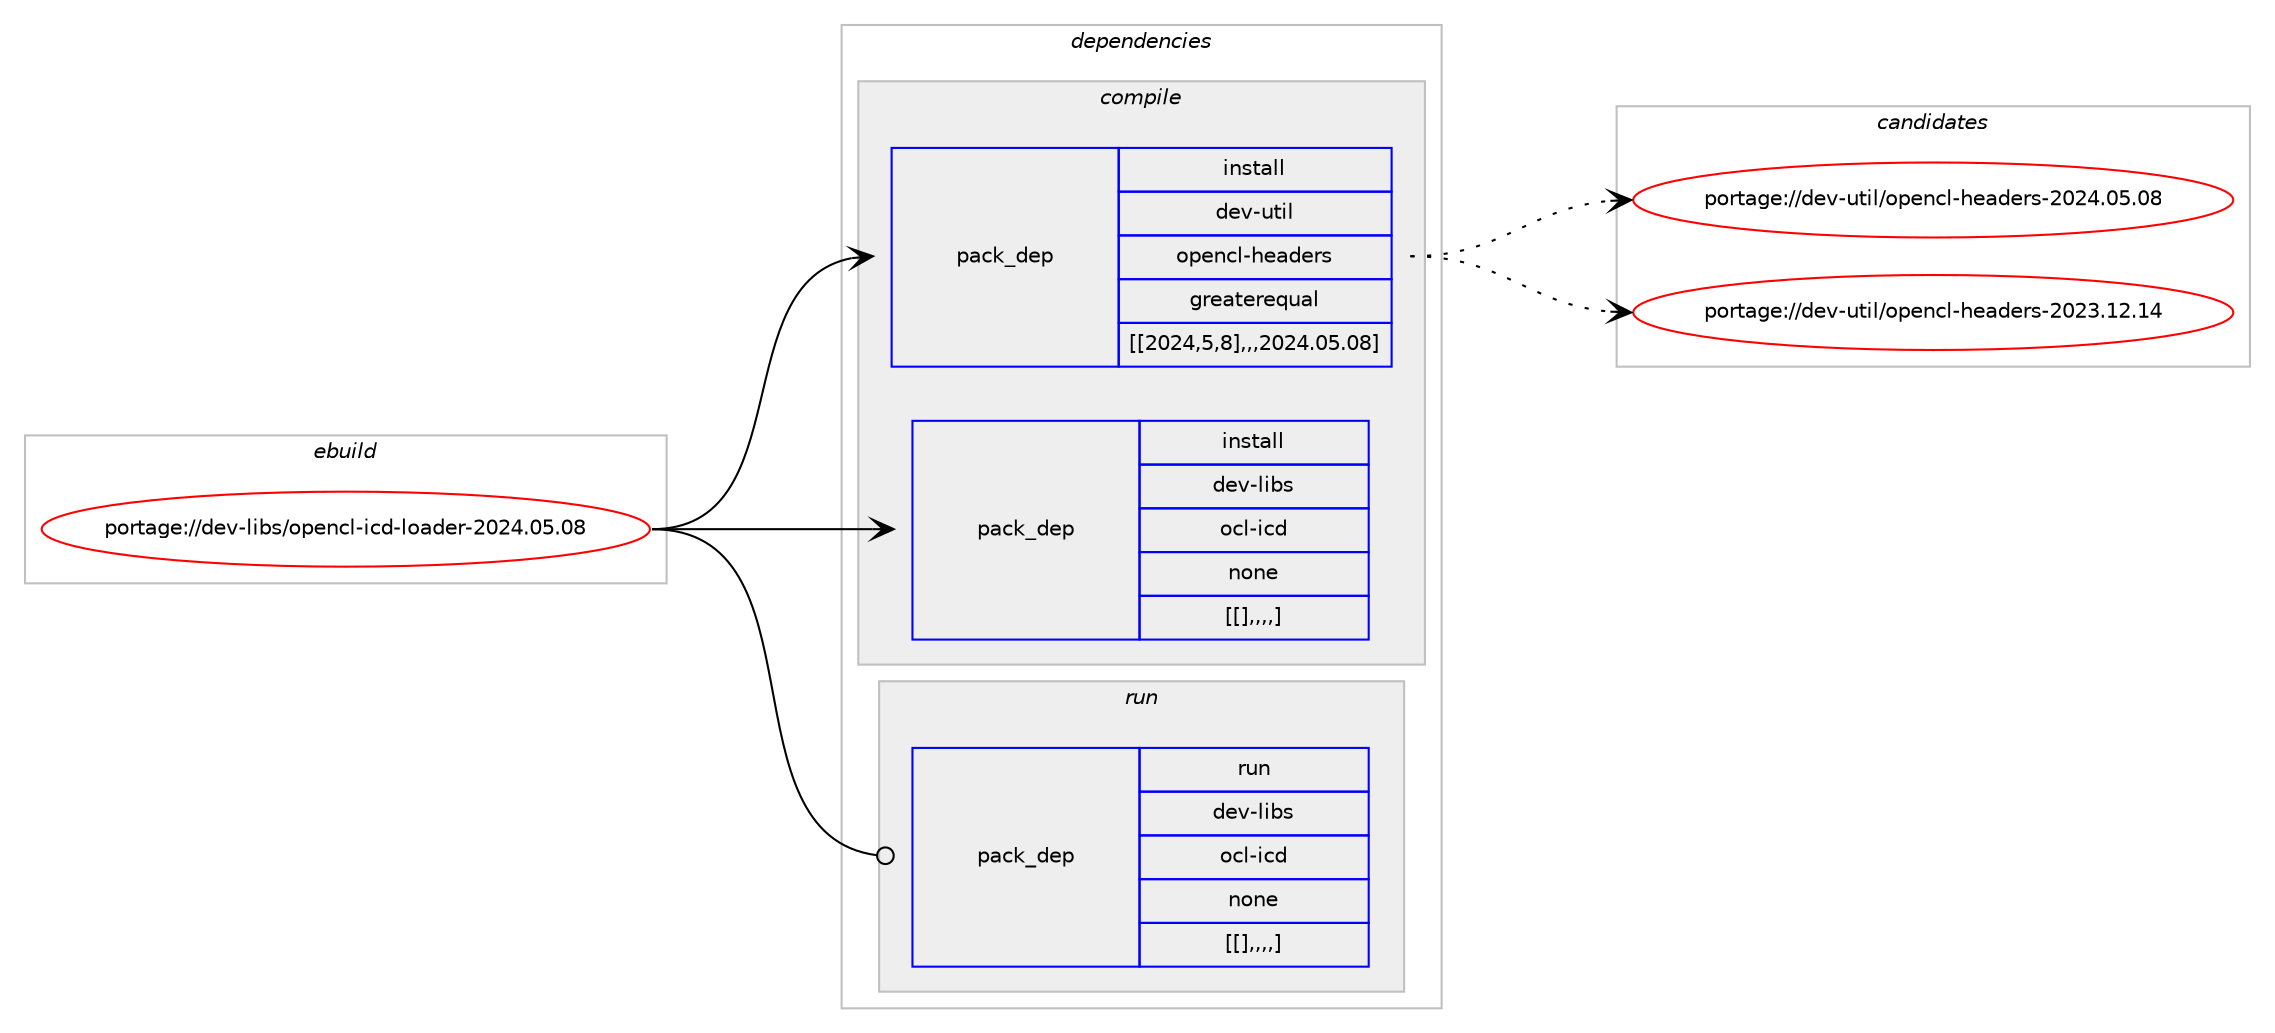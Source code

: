 digraph prolog {

# *************
# Graph options
# *************

newrank=true;
concentrate=true;
compound=true;
graph [rankdir=LR,fontname=Helvetica,fontsize=10,ranksep=1.5];#, ranksep=2.5, nodesep=0.2];
edge  [arrowhead=vee];
node  [fontname=Helvetica,fontsize=10];

# **********
# The ebuild
# **********

subgraph cluster_leftcol {
color=gray;
label=<<i>ebuild</i>>;
id [label="portage://dev-libs/opencl-icd-loader-2024.05.08", color=red, width=4, href="../dev-libs/opencl-icd-loader-2024.05.08.svg"];
}

# ****************
# The dependencies
# ****************

subgraph cluster_midcol {
color=gray;
label=<<i>dependencies</i>>;
subgraph cluster_compile {
fillcolor="#eeeeee";
style=filled;
label=<<i>compile</i>>;
subgraph pack84181 {
dependency113963 [label=<<TABLE BORDER="0" CELLBORDER="1" CELLSPACING="0" CELLPADDING="4" WIDTH="220"><TR><TD ROWSPAN="6" CELLPADDING="30">pack_dep</TD></TR><TR><TD WIDTH="110">install</TD></TR><TR><TD>dev-util</TD></TR><TR><TD>opencl-headers</TD></TR><TR><TD>greaterequal</TD></TR><TR><TD>[[2024,5,8],,,2024.05.08]</TD></TR></TABLE>>, shape=none, color=blue];
}
id:e -> dependency113963:w [weight=20,style="solid",arrowhead="vee"];
subgraph pack84182 {
dependency113964 [label=<<TABLE BORDER="0" CELLBORDER="1" CELLSPACING="0" CELLPADDING="4" WIDTH="220"><TR><TD ROWSPAN="6" CELLPADDING="30">pack_dep</TD></TR><TR><TD WIDTH="110">install</TD></TR><TR><TD>dev-libs</TD></TR><TR><TD>ocl-icd</TD></TR><TR><TD>none</TD></TR><TR><TD>[[],,,,]</TD></TR></TABLE>>, shape=none, color=blue];
}
id:e -> dependency113964:w [weight=20,style="solid",arrowhead="vee"];
}
subgraph cluster_compileandrun {
fillcolor="#eeeeee";
style=filled;
label=<<i>compile and run</i>>;
}
subgraph cluster_run {
fillcolor="#eeeeee";
style=filled;
label=<<i>run</i>>;
subgraph pack84183 {
dependency113965 [label=<<TABLE BORDER="0" CELLBORDER="1" CELLSPACING="0" CELLPADDING="4" WIDTH="220"><TR><TD ROWSPAN="6" CELLPADDING="30">pack_dep</TD></TR><TR><TD WIDTH="110">run</TD></TR><TR><TD>dev-libs</TD></TR><TR><TD>ocl-icd</TD></TR><TR><TD>none</TD></TR><TR><TD>[[],,,,]</TD></TR></TABLE>>, shape=none, color=blue];
}
id:e -> dependency113965:w [weight=20,style="solid",arrowhead="odot"];
}
}

# **************
# The candidates
# **************

subgraph cluster_choices {
rank=same;
color=gray;
label=<<i>candidates</i>>;

subgraph choice84181 {
color=black;
nodesep=1;
choice10010111845117116105108471111121011109910845104101971001011141154550485052464853464856 [label="portage://dev-util/opencl-headers-2024.05.08", color=red, width=4,href="../dev-util/opencl-headers-2024.05.08.svg"];
choice10010111845117116105108471111121011109910845104101971001011141154550485051464950464952 [label="portage://dev-util/opencl-headers-2023.12.14", color=red, width=4,href="../dev-util/opencl-headers-2023.12.14.svg"];
dependency113963:e -> choice10010111845117116105108471111121011109910845104101971001011141154550485052464853464856:w [style=dotted,weight="100"];
dependency113963:e -> choice10010111845117116105108471111121011109910845104101971001011141154550485051464950464952:w [style=dotted,weight="100"];
}
subgraph choice84182 {
color=black;
nodesep=1;
}
subgraph choice84183 {
color=black;
nodesep=1;
}
}

}
